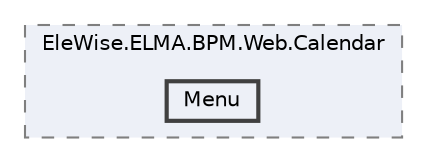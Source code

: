 digraph "Web/Modules/EleWise.ELMA.BPM.Web.Calendar/Menu"
{
 // LATEX_PDF_SIZE
  bgcolor="transparent";
  edge [fontname=Helvetica,fontsize=10,labelfontname=Helvetica,labelfontsize=10];
  node [fontname=Helvetica,fontsize=10,shape=box,height=0.2,width=0.4];
  compound=true
  subgraph clusterdir_62541e26c48c772ccd8c4abbb28886e0 {
    graph [ bgcolor="#edf0f7", pencolor="grey50", label="EleWise.ELMA.BPM.Web.Calendar", fontname=Helvetica,fontsize=10 style="filled,dashed", URL="dir_62541e26c48c772ccd8c4abbb28886e0.html",tooltip=""]
  dir_de5ca2ef4ff59f74c47e977d7acef4f1 [label="Menu", fillcolor="#edf0f7", color="grey25", style="filled,bold", URL="dir_de5ca2ef4ff59f74c47e977d7acef4f1.html",tooltip=""];
  }
}

